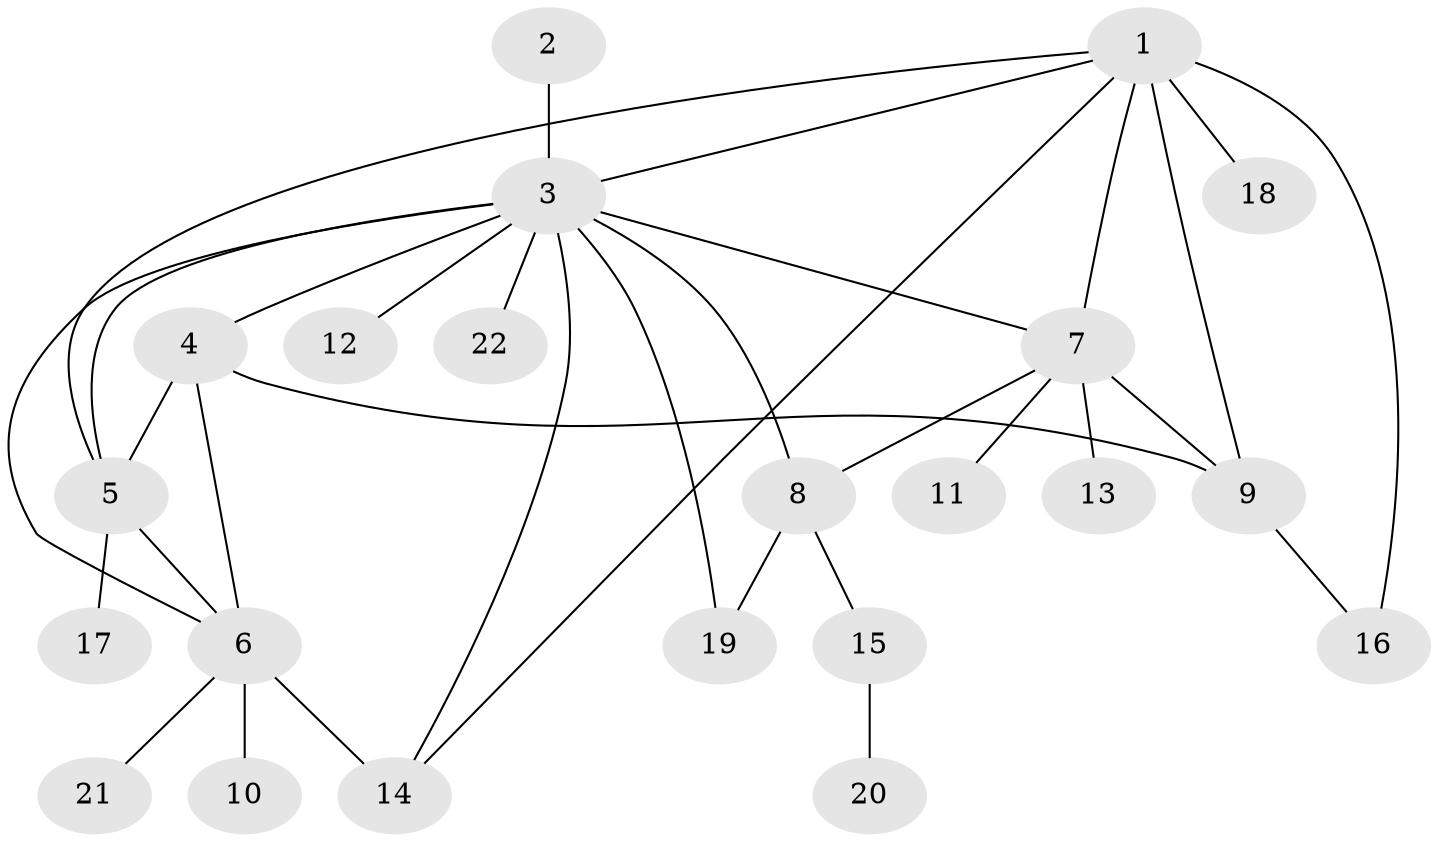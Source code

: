 // original degree distribution, {9: 0.041666666666666664, 4: 0.041666666666666664, 6: 0.08333333333333333, 3: 0.125, 11: 0.013888888888888888, 2: 0.18055555555555555, 1: 0.5138888888888888}
// Generated by graph-tools (version 1.1) at 2025/52/03/04/25 22:52:09]
// undirected, 22 vertices, 33 edges
graph export_dot {
  node [color=gray90,style=filled];
  1;
  2;
  3;
  4;
  5;
  6;
  7;
  8;
  9;
  10;
  11;
  12;
  13;
  14;
  15;
  16;
  17;
  18;
  19;
  20;
  21;
  22;
  1 -- 3 [weight=1.0];
  1 -- 5 [weight=2.0];
  1 -- 7 [weight=1.0];
  1 -- 9 [weight=1.0];
  1 -- 14 [weight=1.0];
  1 -- 16 [weight=4.0];
  1 -- 18 [weight=1.0];
  2 -- 3 [weight=3.0];
  3 -- 4 [weight=1.0];
  3 -- 5 [weight=1.0];
  3 -- 6 [weight=1.0];
  3 -- 7 [weight=1.0];
  3 -- 8 [weight=1.0];
  3 -- 12 [weight=1.0];
  3 -- 14 [weight=1.0];
  3 -- 19 [weight=1.0];
  3 -- 22 [weight=1.0];
  4 -- 5 [weight=1.0];
  4 -- 6 [weight=1.0];
  4 -- 9 [weight=2.0];
  5 -- 6 [weight=1.0];
  5 -- 17 [weight=1.0];
  6 -- 10 [weight=1.0];
  6 -- 14 [weight=3.0];
  6 -- 21 [weight=1.0];
  7 -- 8 [weight=1.0];
  7 -- 9 [weight=6.0];
  7 -- 11 [weight=1.0];
  7 -- 13 [weight=1.0];
  8 -- 15 [weight=1.0];
  8 -- 19 [weight=1.0];
  9 -- 16 [weight=1.0];
  15 -- 20 [weight=1.0];
}
